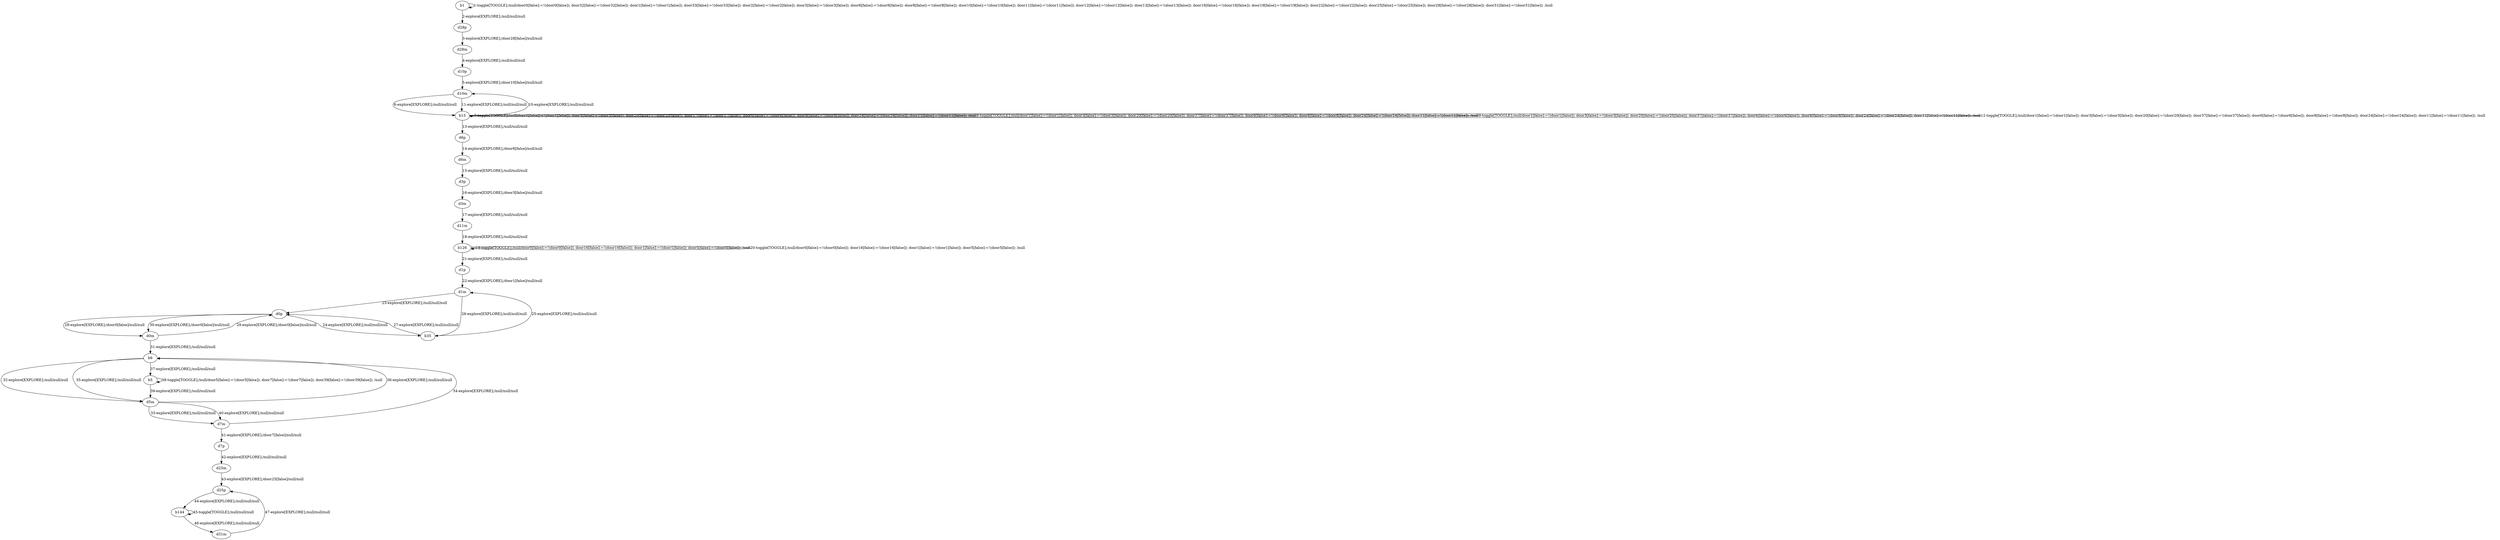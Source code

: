 # Total number of goals covered by this test: 1
# d31m --> d25p

digraph g {
"b1" -> "b1" [label = "1-toggle[TOGGLE];/null/door0[false]:=!(door0[false]); door32[false]:=!(door32[false]); door1[false]:=!(door1[false]); door33[false]:=!(door33[false]); door2[false]:=!(door2[false]); door3[false]:=!(door3[false]); door6[false]:=!(door6[false]); door8[false]:=!(door8[false]); door10[false]:=!(door10[false]); door11[false]:=!(door11[false]); door12[false]:=!(door12[false]); door13[false]:=!(door13[false]); door16[false]:=!(door16[false]); door19[false]:=!(door19[false]); door22[false]:=!(door22[false]); door25[false]:=!(door25[false]); door28[false]:=!(door28[false]); door31[false]:=!(door31[false]); /null"];
"b1" -> "d28p" [label = "2-explore[EXPLORE];/null/null/null"];
"d28p" -> "d28m" [label = "3-explore[EXPLORE];/door28[false]/null/null"];
"d28m" -> "d10p" [label = "4-explore[EXPLORE];/null/null/null"];
"d10p" -> "d10m" [label = "5-explore[EXPLORE];/door10[false]/null/null"];
"d10m" -> "b15" [label = "6-explore[EXPLORE];/null/null/null"];
"b15" -> "b15" [label = "7-toggle[TOGGLE];/null/door1[false]:=!(door1[false]); door3[false]:=!(door3[false]); door20[false]:=!(door20[false]); door37[false]:=!(door37[false]); door6[false]:=!(door6[false]); door8[false]:=!(door8[false]); door24[false]:=!(door24[false]); door11[false]:=!(door11[false]); /null"];
"b15" -> "b15" [label = "8-toggle[TOGGLE];/null/door1[false]:=!(door1[false]); door3[false]:=!(door3[false]); door20[false]:=!(door20[false]); door37[false]:=!(door37[false]); door6[false]:=!(door6[false]); door8[false]:=!(door8[false]); door24[false]:=!(door24[false]); door11[false]:=!(door11[false]); /null"];
"b15" -> "b15" [label = "9-toggle[TOGGLE];/null/door1[false]:=!(door1[false]); door3[false]:=!(door3[false]); door20[false]:=!(door20[false]); door37[false]:=!(door37[false]); door6[false]:=!(door6[false]); door8[false]:=!(door8[false]); door24[false]:=!(door24[false]); door11[false]:=!(door11[false]); /null"];
"b15" -> "d10m" [label = "10-explore[EXPLORE];/null/null/null"];
"d10m" -> "b15" [label = "11-explore[EXPLORE];/null/null/null"];
"b15" -> "b15" [label = "12-toggle[TOGGLE];/null/door1[false]:=!(door1[false]); door3[false]:=!(door3[false]); door20[false]:=!(door20[false]); door37[false]:=!(door37[false]); door6[false]:=!(door6[false]); door8[false]:=!(door8[false]); door24[false]:=!(door24[false]); door11[false]:=!(door11[false]); /null"];
"b15" -> "d6p" [label = "13-explore[EXPLORE];/null/null/null"];
"d6p" -> "d6m" [label = "14-explore[EXPLORE];/door6[false]/null/null"];
"d6m" -> "d3p" [label = "15-explore[EXPLORE];/null/null/null"];
"d3p" -> "d3m" [label = "16-explore[EXPLORE];/door3[false]/null/null"];
"d3m" -> "d11m" [label = "17-explore[EXPLORE];/null/null/null"];
"d11m" -> "b126" [label = "18-explore[EXPLORE];/null/null/null"];
"b126" -> "b126" [label = "19-toggle[TOGGLE];/null/door0[false]:=!(door0[false]); door16[false]:=!(door16[false]); door1[false]:=!(door1[false]); door5[false]:=!(door5[false]); /null"];
"b126" -> "b126" [label = "20-toggle[TOGGLE];/null/door0[false]:=!(door0[false]); door16[false]:=!(door16[false]); door1[false]:=!(door1[false]); door5[false]:=!(door5[false]); /null"];
"b126" -> "d1p" [label = "21-explore[EXPLORE];/null/null/null"];
"d1p" -> "d1m" [label = "22-explore[EXPLORE];/door1[false]/null/null"];
"d1m" -> "d0p" [label = "23-explore[EXPLORE];/null/null/null"];
"d0p" -> "b35" [label = "24-explore[EXPLORE];/null/null/null"];
"b35" -> "d1m" [label = "25-explore[EXPLORE];/null/null/null"];
"d1m" -> "b35" [label = "26-explore[EXPLORE];/null/null/null"];
"b35" -> "d0p" [label = "27-explore[EXPLORE];/null/null/null"];
"d0p" -> "d0m" [label = "28-explore[EXPLORE];/door0[false]/null/null"];
"d0m" -> "d0p" [label = "29-explore[EXPLORE];/door0[false]/null/null"];
"d0p" -> "d0m" [label = "30-explore[EXPLORE];/door0[false]/null/null"];
"d0m" -> "b6" [label = "31-explore[EXPLORE];/null/null/null"];
"b6" -> "d5m" [label = "32-explore[EXPLORE];/null/null/null"];
"d5m" -> "d7m" [label = "33-explore[EXPLORE];/null/null/null"];
"d7m" -> "b6" [label = "34-explore[EXPLORE];/null/null/null"];
"b6" -> "d5m" [label = "35-explore[EXPLORE];/null/null/null"];
"d5m" -> "b6" [label = "36-explore[EXPLORE];/null/null/null"];
"b6" -> "b5" [label = "37-explore[EXPLORE];/null/null/null"];
"b5" -> "b5" [label = "38-toggle[TOGGLE];/null/door5[false]:=!(door5[false]); door7[false]:=!(door7[false]); door39[false]:=!(door39[false]); /null"];
"b5" -> "d5m" [label = "39-explore[EXPLORE];/null/null/null"];
"d5m" -> "d7m" [label = "40-explore[EXPLORE];/null/null/null"];
"d7m" -> "d7p" [label = "41-explore[EXPLORE];/door7[false]/null/null"];
"d7p" -> "d25m" [label = "42-explore[EXPLORE];/null/null/null"];
"d25m" -> "d25p" [label = "43-explore[EXPLORE];/door25[false]/null/null"];
"d25p" -> "b144" [label = "44-explore[EXPLORE];/null/null/null"];
"b144" -> "b144" [label = "45-toggle[TOGGLE];/null/null/null"];
"b144" -> "d31m" [label = "46-explore[EXPLORE];/null/null/null"];
"d31m" -> "d25p" [label = "47-explore[EXPLORE];/null/null/null"];
}